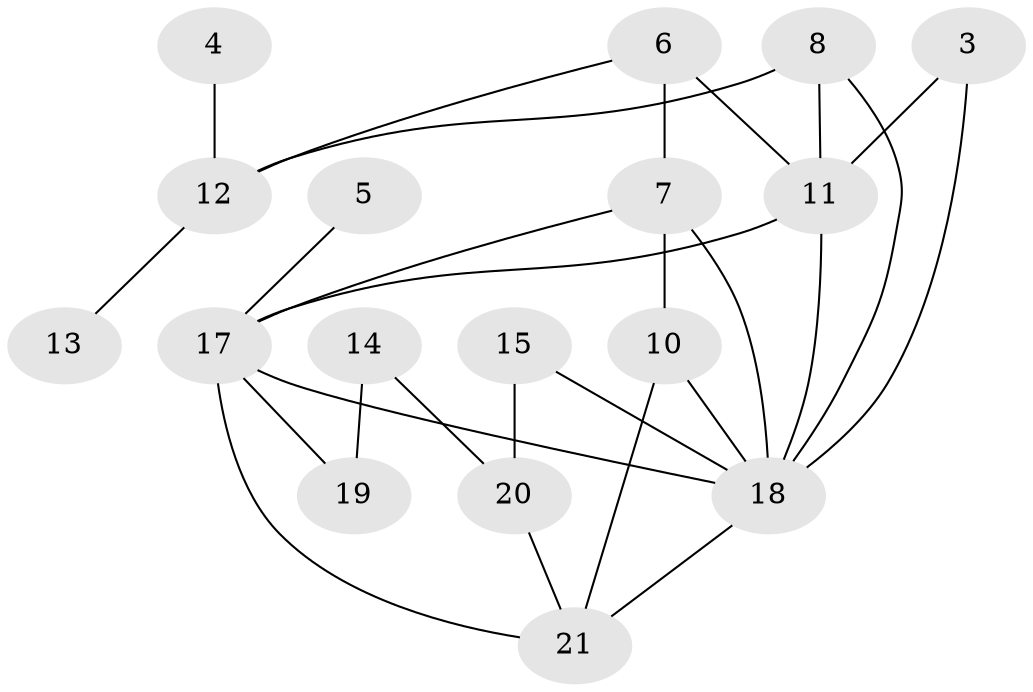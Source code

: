 // original degree distribution, {2: 0.22950819672131148, 4: 0.13114754098360656, 1: 0.29508196721311475, 3: 0.2459016393442623, 0: 0.04918032786885246, 5: 0.04918032786885246}
// Generated by graph-tools (version 1.1) at 2025/35/03/04/25 23:35:53]
// undirected, 17 vertices, 27 edges
graph export_dot {
  node [color=gray90,style=filled];
  3;
  4;
  5;
  6;
  7;
  8;
  10;
  11;
  12;
  13;
  14;
  15;
  17;
  18;
  19;
  20;
  21;
  3 -- 11 [weight=2.0];
  3 -- 18 [weight=1.0];
  4 -- 12 [weight=1.0];
  5 -- 17 [weight=1.0];
  6 -- 7 [weight=1.0];
  6 -- 11 [weight=1.0];
  6 -- 12 [weight=1.0];
  7 -- 10 [weight=1.0];
  7 -- 17 [weight=1.0];
  7 -- 18 [weight=1.0];
  8 -- 11 [weight=1.0];
  8 -- 12 [weight=1.0];
  8 -- 18 [weight=1.0];
  10 -- 18 [weight=1.0];
  10 -- 21 [weight=1.0];
  11 -- 17 [weight=1.0];
  11 -- 18 [weight=1.0];
  12 -- 13 [weight=1.0];
  14 -- 19 [weight=1.0];
  14 -- 20 [weight=1.0];
  15 -- 18 [weight=1.0];
  15 -- 20 [weight=1.0];
  17 -- 18 [weight=1.0];
  17 -- 19 [weight=1.0];
  17 -- 21 [weight=1.0];
  18 -- 21 [weight=1.0];
  20 -- 21 [weight=1.0];
}
